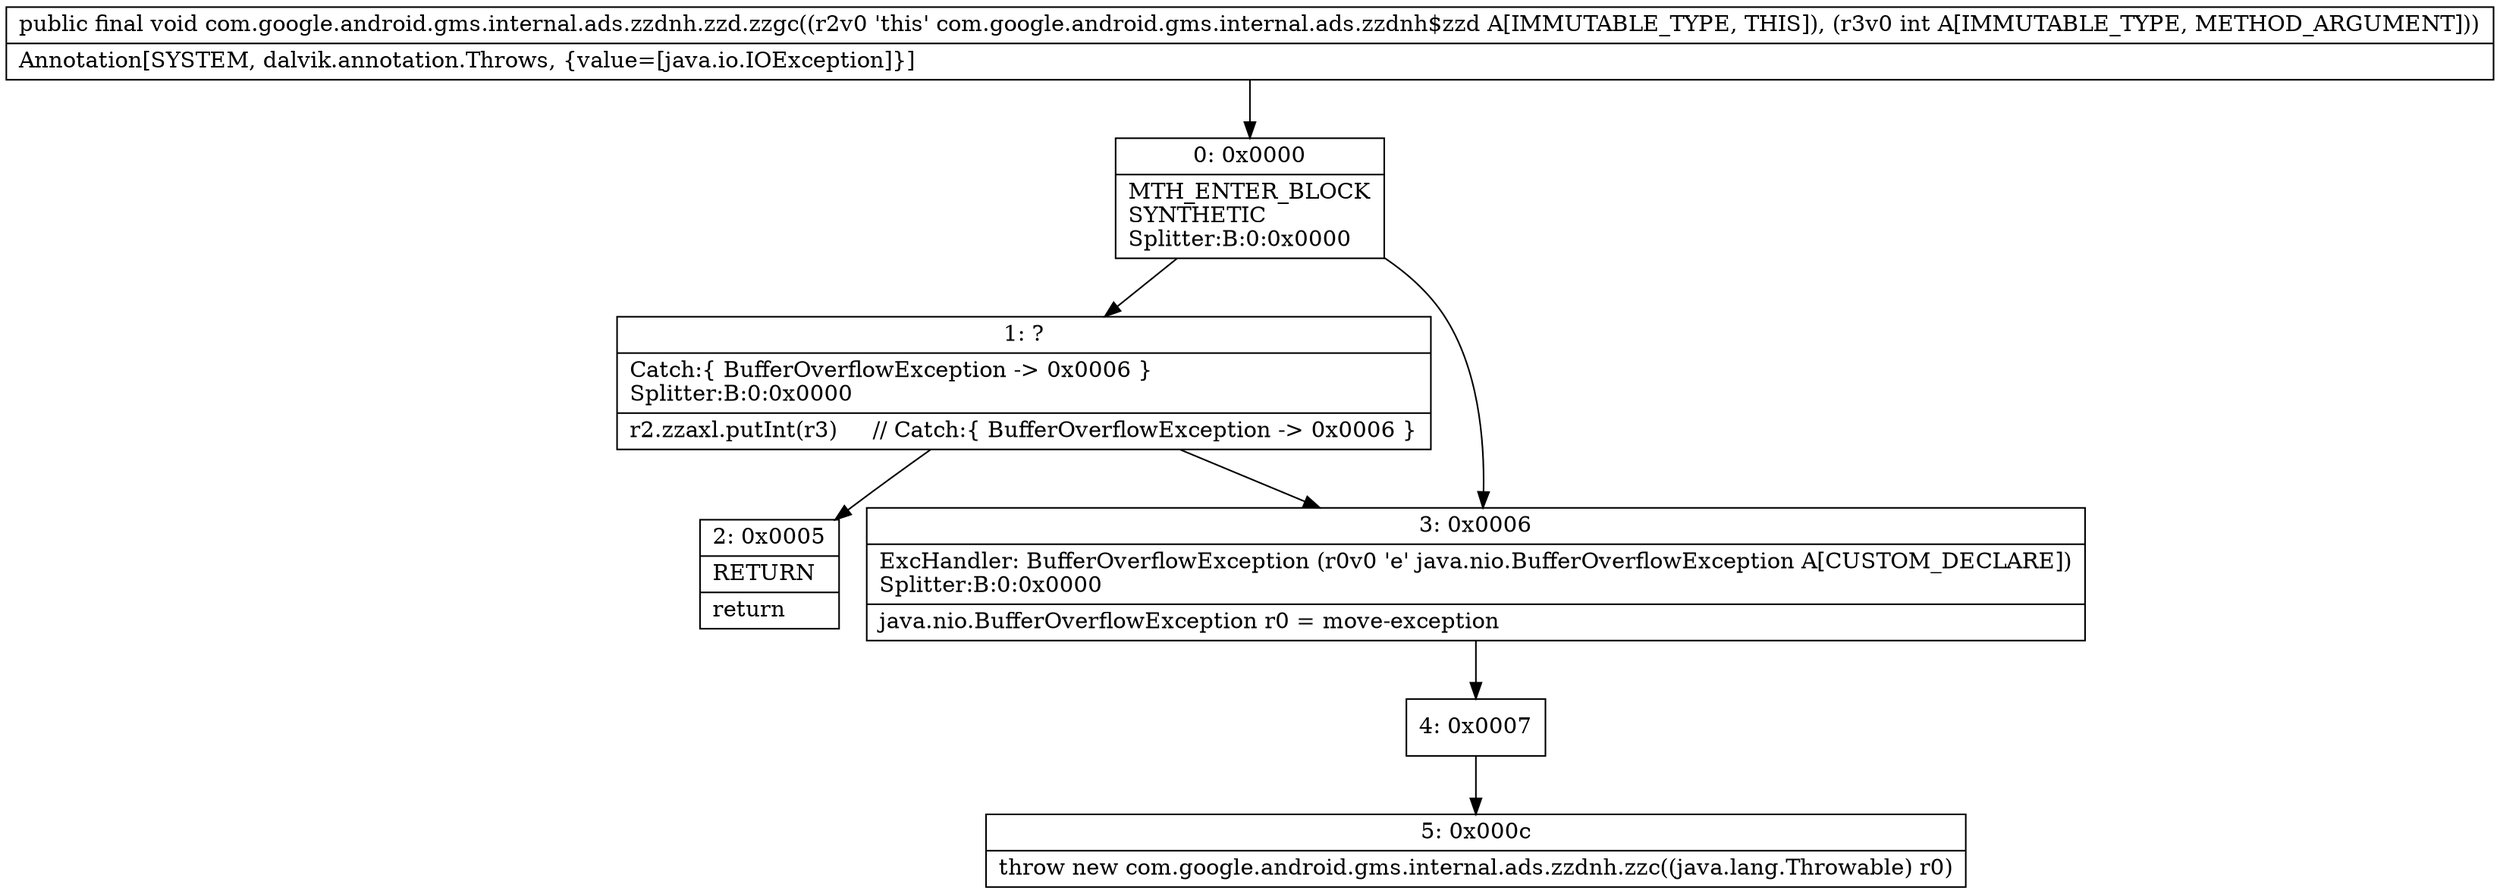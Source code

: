 digraph "CFG forcom.google.android.gms.internal.ads.zzdnh.zzd.zzgc(I)V" {
Node_0 [shape=record,label="{0\:\ 0x0000|MTH_ENTER_BLOCK\lSYNTHETIC\lSplitter:B:0:0x0000\l}"];
Node_1 [shape=record,label="{1\:\ ?|Catch:\{ BufferOverflowException \-\> 0x0006 \}\lSplitter:B:0:0x0000\l|r2.zzaxl.putInt(r3)     \/\/ Catch:\{ BufferOverflowException \-\> 0x0006 \}\l}"];
Node_2 [shape=record,label="{2\:\ 0x0005|RETURN\l|return\l}"];
Node_3 [shape=record,label="{3\:\ 0x0006|ExcHandler: BufferOverflowException (r0v0 'e' java.nio.BufferOverflowException A[CUSTOM_DECLARE])\lSplitter:B:0:0x0000\l|java.nio.BufferOverflowException r0 = move\-exception\l}"];
Node_4 [shape=record,label="{4\:\ 0x0007}"];
Node_5 [shape=record,label="{5\:\ 0x000c|throw new com.google.android.gms.internal.ads.zzdnh.zzc((java.lang.Throwable) r0)\l}"];
MethodNode[shape=record,label="{public final void com.google.android.gms.internal.ads.zzdnh.zzd.zzgc((r2v0 'this' com.google.android.gms.internal.ads.zzdnh$zzd A[IMMUTABLE_TYPE, THIS]), (r3v0 int A[IMMUTABLE_TYPE, METHOD_ARGUMENT]))  | Annotation[SYSTEM, dalvik.annotation.Throws, \{value=[java.io.IOException]\}]\l}"];
MethodNode -> Node_0;
Node_0 -> Node_1;
Node_0 -> Node_3;
Node_1 -> Node_2;
Node_1 -> Node_3;
Node_3 -> Node_4;
Node_4 -> Node_5;
}

